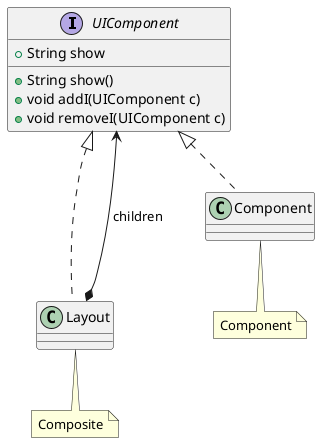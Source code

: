 @startuml
'https://plantuml.com/sequence-diagram

interface UIComponent{
    +String show()
    +void addI(UIComponent c)
    +void removeI(UIComponent c)
    +String show
}



UIComponent <|... Layout
UIComponent <|.. Component
Layout *--> UIComponent:children

note bottom of Layout
    Composite
end note

note bottom of Component
    Component
end note

@enduml